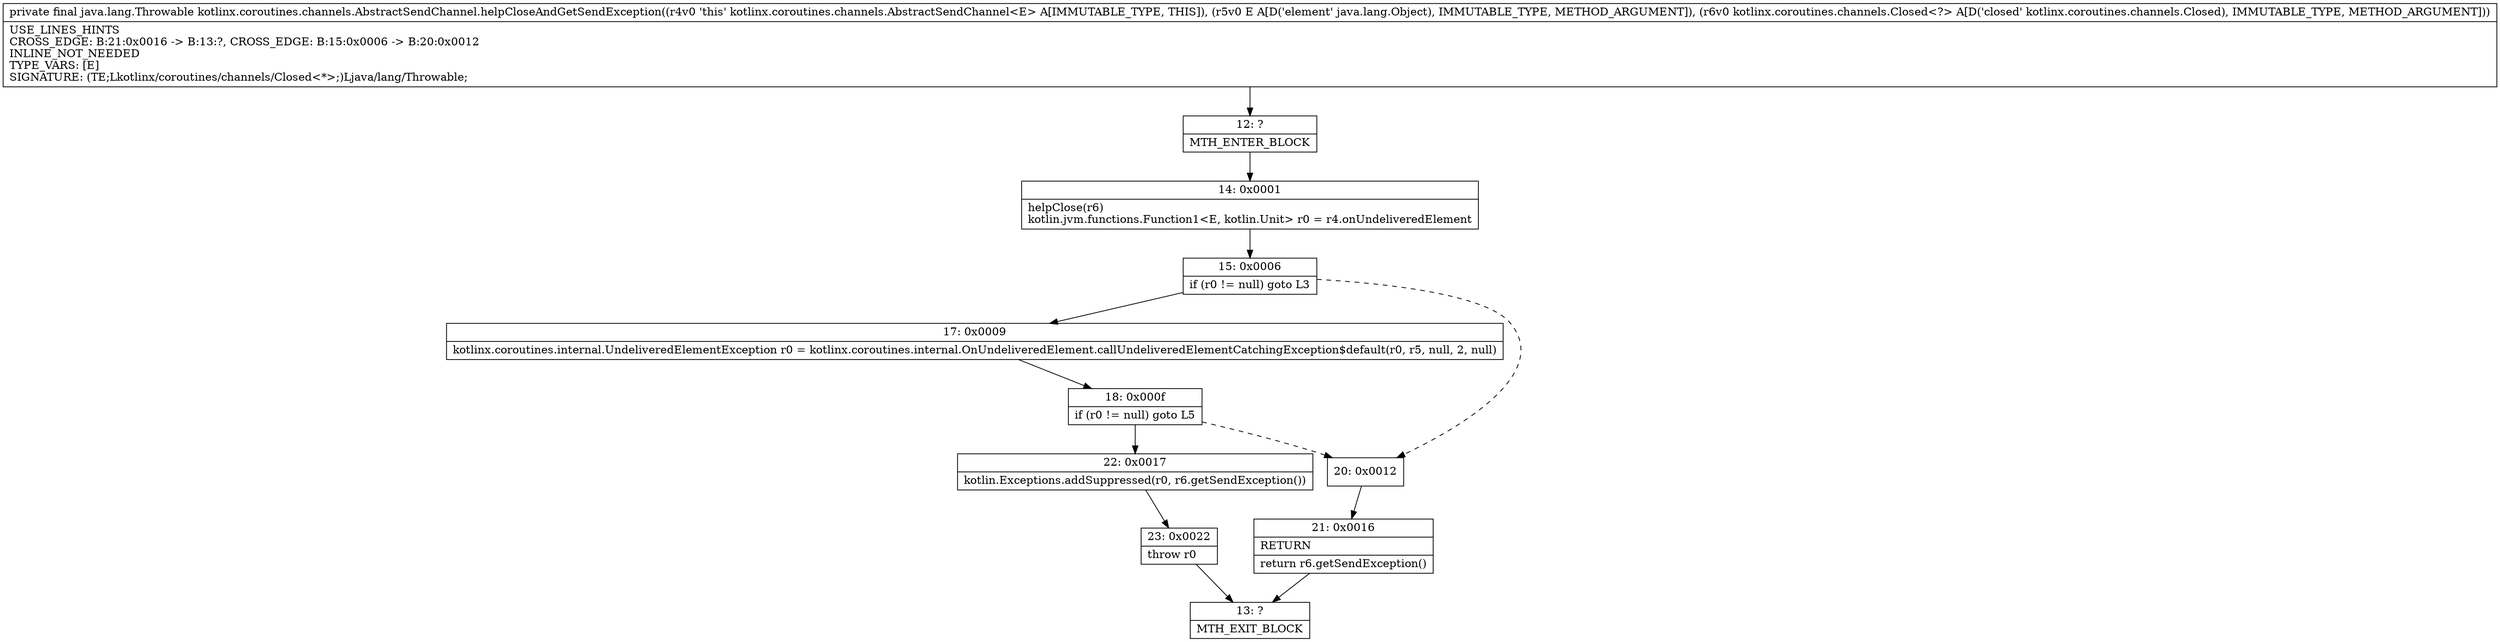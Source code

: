 digraph "CFG forkotlinx.coroutines.channels.AbstractSendChannel.helpCloseAndGetSendException(Ljava\/lang\/Object;Lkotlinx\/coroutines\/channels\/Closed;)Ljava\/lang\/Throwable;" {
Node_12 [shape=record,label="{12\:\ ?|MTH_ENTER_BLOCK\l}"];
Node_14 [shape=record,label="{14\:\ 0x0001|helpClose(r6)\lkotlin.jvm.functions.Function1\<E, kotlin.Unit\> r0 = r4.onUndeliveredElement\l}"];
Node_15 [shape=record,label="{15\:\ 0x0006|if (r0 != null) goto L3\l}"];
Node_17 [shape=record,label="{17\:\ 0x0009|kotlinx.coroutines.internal.UndeliveredElementException r0 = kotlinx.coroutines.internal.OnUndeliveredElement.callUndeliveredElementCatchingException$default(r0, r5, null, 2, null)\l}"];
Node_18 [shape=record,label="{18\:\ 0x000f|if (r0 != null) goto L5\l}"];
Node_22 [shape=record,label="{22\:\ 0x0017|kotlin.Exceptions.addSuppressed(r0, r6.getSendException())\l}"];
Node_23 [shape=record,label="{23\:\ 0x0022|throw r0\l}"];
Node_13 [shape=record,label="{13\:\ ?|MTH_EXIT_BLOCK\l}"];
Node_20 [shape=record,label="{20\:\ 0x0012}"];
Node_21 [shape=record,label="{21\:\ 0x0016|RETURN\l|return r6.getSendException()\l}"];
MethodNode[shape=record,label="{private final java.lang.Throwable kotlinx.coroutines.channels.AbstractSendChannel.helpCloseAndGetSendException((r4v0 'this' kotlinx.coroutines.channels.AbstractSendChannel\<E\> A[IMMUTABLE_TYPE, THIS]), (r5v0 E A[D('element' java.lang.Object), IMMUTABLE_TYPE, METHOD_ARGUMENT]), (r6v0 kotlinx.coroutines.channels.Closed\<?\> A[D('closed' kotlinx.coroutines.channels.Closed), IMMUTABLE_TYPE, METHOD_ARGUMENT]))  | USE_LINES_HINTS\lCROSS_EDGE: B:21:0x0016 \-\> B:13:?, CROSS_EDGE: B:15:0x0006 \-\> B:20:0x0012\lINLINE_NOT_NEEDED\lTYPE_VARS: [E]\lSIGNATURE: (TE;Lkotlinx\/coroutines\/channels\/Closed\<*\>;)Ljava\/lang\/Throwable;\l}"];
MethodNode -> Node_12;Node_12 -> Node_14;
Node_14 -> Node_15;
Node_15 -> Node_17;
Node_15 -> Node_20[style=dashed];
Node_17 -> Node_18;
Node_18 -> Node_22;
Node_18 -> Node_20[style=dashed];
Node_22 -> Node_23;
Node_23 -> Node_13;
Node_20 -> Node_21;
Node_21 -> Node_13;
}

